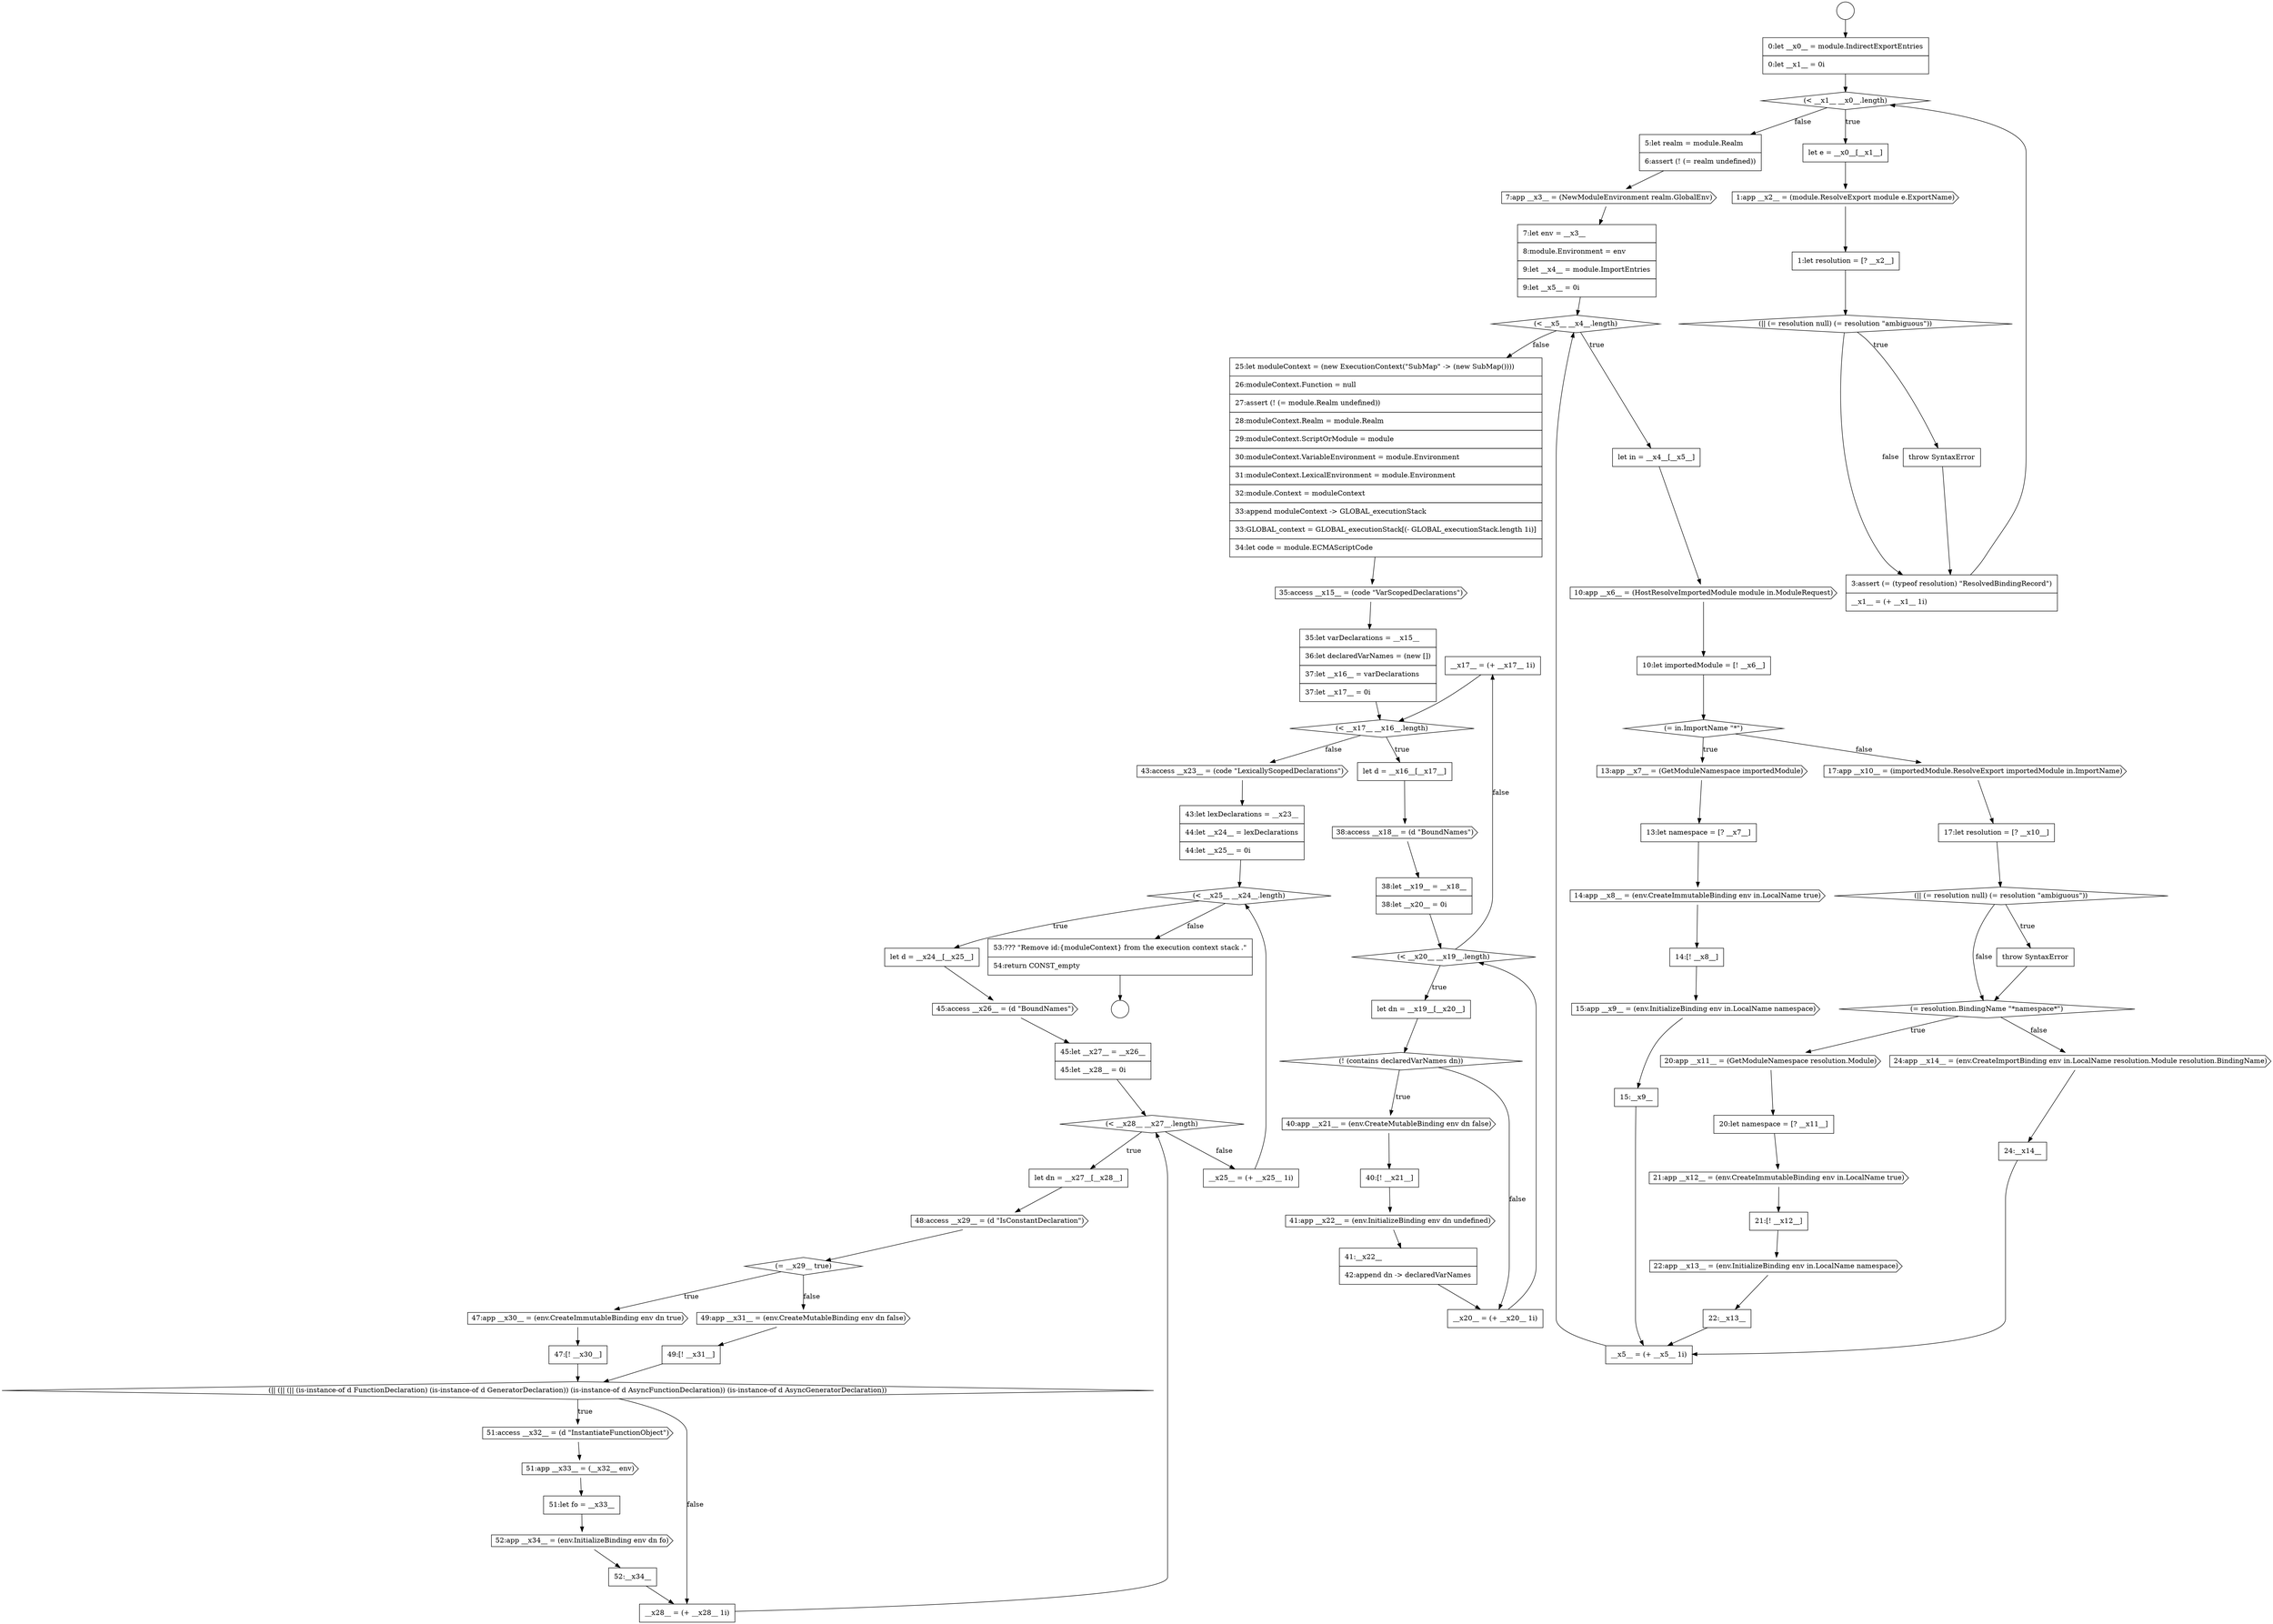 digraph {
  node11409 [shape=none, margin=0, label=<<font color="black">
    <table border="0" cellborder="1" cellspacing="0" cellpadding="10">
      <tr><td align="left">__x17__ = (+ __x17__ 1i)</td></tr>
    </table>
  </font>> color="black" fillcolor="white" style=filled]
  node11382 [shape=diamond, label=<<font color="black">(|| (= resolution null) (= resolution &quot;ambiguous&quot;))</font>> color="black" fillcolor="white" style=filled]
  node11427 [shape=none, margin=0, label=<<font color="black">
    <table border="0" cellborder="1" cellspacing="0" cellpadding="10">
      <tr><td align="left">51:let fo = __x33__</td></tr>
    </table>
  </font>> color="black" fillcolor="white" style=filled]
  node11391 [shape=cds, label=<<font color="black">24:app __x14__ = (env.CreateImportBinding env in.LocalName resolution.Module resolution.BindingName)</font>> color="black" fillcolor="white" style=filled]
  node11397 [shape=diamond, label=<<font color="black">(&lt; __x17__ __x16__.length)</font>> color="black" fillcolor="white" style=filled]
  node11372 [shape=none, margin=0, label=<<font color="black">
    <table border="0" cellborder="1" cellspacing="0" cellpadding="10">
      <tr><td align="left">10:let importedModule = [! __x6__]</td></tr>
    </table>
  </font>> color="black" fillcolor="white" style=filled]
  node11394 [shape=none, margin=0, label=<<font color="black">
    <table border="0" cellborder="1" cellspacing="0" cellpadding="10">
      <tr><td align="left">25:let moduleContext = (new ExecutionContext(&quot;SubMap&quot; -&gt; (new SubMap())))</td></tr>
      <tr><td align="left">26:moduleContext.Function = null</td></tr>
      <tr><td align="left">27:assert (! (= module.Realm undefined))</td></tr>
      <tr><td align="left">28:moduleContext.Realm = module.Realm</td></tr>
      <tr><td align="left">29:moduleContext.ScriptOrModule = module</td></tr>
      <tr><td align="left">30:moduleContext.VariableEnvironment = module.Environment</td></tr>
      <tr><td align="left">31:moduleContext.LexicalEnvironment = module.Environment</td></tr>
      <tr><td align="left">32:module.Context = moduleContext</td></tr>
      <tr><td align="left">33:append moduleContext -&gt; GLOBAL_executionStack</td></tr>
      <tr><td align="left">33:GLOBAL_context = GLOBAL_executionStack[(- GLOBAL_executionStack.length 1i)]</td></tr>
      <tr><td align="left">34:let code = module.ECMAScriptCode</td></tr>
    </table>
  </font>> color="black" fillcolor="white" style=filled]
  node11385 [shape=cds, label=<<font color="black">20:app __x11__ = (GetModuleNamespace resolution.Module)</font>> color="black" fillcolor="white" style=filled]
  node11399 [shape=cds, label=<<font color="black">38:access __x18__ = (d &quot;BoundNames&quot;)</font>> color="black" fillcolor="white" style=filled]
  node11417 [shape=none, margin=0, label=<<font color="black">
    <table border="0" cellborder="1" cellspacing="0" cellpadding="10">
      <tr><td align="left">let dn = __x27__[__x28__]</td></tr>
    </table>
  </font>> color="black" fillcolor="white" style=filled]
  node11426 [shape=cds, label=<<font color="black">51:app __x33__ = (__x32__ env)</font>> color="black" fillcolor="white" style=filled]
  node11421 [shape=none, margin=0, label=<<font color="black">
    <table border="0" cellborder="1" cellspacing="0" cellpadding="10">
      <tr><td align="left">47:[! __x30__]</td></tr>
    </table>
  </font>> color="black" fillcolor="white" style=filled]
  node11431 [shape=none, margin=0, label=<<font color="black">
    <table border="0" cellborder="1" cellspacing="0" cellpadding="10">
      <tr><td align="left">__x25__ = (+ __x25__ 1i)</td></tr>
    </table>
  </font>> color="black" fillcolor="white" style=filled]
  node11416 [shape=diamond, label=<<font color="black">(&lt; __x28__ __x27__.length)</font>> color="black" fillcolor="white" style=filled]
  node11378 [shape=cds, label=<<font color="black">15:app __x9__ = (env.InitializeBinding env in.LocalName namespace)</font>> color="black" fillcolor="white" style=filled]
  node11363 [shape=diamond, label=<<font color="black">(|| (= resolution null) (= resolution &quot;ambiguous&quot;))</font>> color="black" fillcolor="white" style=filled]
  node11404 [shape=cds, label=<<font color="black">40:app __x21__ = (env.CreateMutableBinding env dn false)</font>> color="black" fillcolor="white" style=filled]
  node11389 [shape=cds, label=<<font color="black">22:app __x13__ = (env.InitializeBinding env in.LocalName namespace)</font>> color="black" fillcolor="white" style=filled]
  node11398 [shape=none, margin=0, label=<<font color="black">
    <table border="0" cellborder="1" cellspacing="0" cellpadding="10">
      <tr><td align="left">let d = __x16__[__x17__]</td></tr>
    </table>
  </font>> color="black" fillcolor="white" style=filled]
  node11408 [shape=none, margin=0, label=<<font color="black">
    <table border="0" cellborder="1" cellspacing="0" cellpadding="10">
      <tr><td align="left">__x20__ = (+ __x20__ 1i)</td></tr>
    </table>
  </font>> color="black" fillcolor="white" style=filled]
  node11367 [shape=cds, label=<<font color="black">7:app __x3__ = (NewModuleEnvironment realm.GlobalEnv)</font>> color="black" fillcolor="white" style=filled]
  node11357 [shape=circle label=" " color="black" fillcolor="white" style=filled]
  node11384 [shape=diamond, label=<<font color="black">(= resolution.BindingName &quot;*namespace*&quot;)</font>> color="black" fillcolor="white" style=filled]
  node11413 [shape=none, margin=0, label=<<font color="black">
    <table border="0" cellborder="1" cellspacing="0" cellpadding="10">
      <tr><td align="left">let d = __x24__[__x25__]</td></tr>
    </table>
  </font>> color="black" fillcolor="white" style=filled]
  node11395 [shape=cds, label=<<font color="black">35:access __x15__ = (code &quot;VarScopedDeclarations&quot;)</font>> color="black" fillcolor="white" style=filled]
  node11410 [shape=cds, label=<<font color="black">43:access __x23__ = (code &quot;LexicallyScopedDeclarations&quot;)</font>> color="black" fillcolor="white" style=filled]
  node11424 [shape=diamond, label=<<font color="black">(|| (|| (|| (is-instance-of d FunctionDeclaration) (is-instance-of d GeneratorDeclaration)) (is-instance-of d AsyncFunctionDeclaration)) (is-instance-of d AsyncGeneratorDeclaration))</font>> color="black" fillcolor="white" style=filled]
  node11388 [shape=none, margin=0, label=<<font color="black">
    <table border="0" cellborder="1" cellspacing="0" cellpadding="10">
      <tr><td align="left">21:[! __x12__]</td></tr>
    </table>
  </font>> color="black" fillcolor="white" style=filled]
  node11371 [shape=cds, label=<<font color="black">10:app __x6__ = (HostResolveImportedModule module in.ModuleRequest)</font>> color="black" fillcolor="white" style=filled]
  node11376 [shape=cds, label=<<font color="black">14:app __x8__ = (env.CreateImmutableBinding env in.LocalName true)</font>> color="black" fillcolor="white" style=filled]
  node11420 [shape=cds, label=<<font color="black">47:app __x30__ = (env.CreateImmutableBinding env dn true)</font>> color="black" fillcolor="white" style=filled]
  node11356 [shape=circle label=" " color="black" fillcolor="white" style=filled]
  node11400 [shape=none, margin=0, label=<<font color="black">
    <table border="0" cellborder="1" cellspacing="0" cellpadding="10">
      <tr><td align="left">38:let __x19__ = __x18__</td></tr>
      <tr><td align="left">38:let __x20__ = 0i</td></tr>
    </table>
  </font>> color="black" fillcolor="white" style=filled]
  node11364 [shape=none, margin=0, label=<<font color="black">
    <table border="0" cellborder="1" cellspacing="0" cellpadding="10">
      <tr><td align="left">throw SyntaxError</td></tr>
    </table>
  </font>> color="black" fillcolor="white" style=filled]
  node11403 [shape=diamond, label=<<font color="black">(! (contains declaredVarNames dn))</font>> color="black" fillcolor="white" style=filled]
  node11432 [shape=none, margin=0, label=<<font color="black">
    <table border="0" cellborder="1" cellspacing="0" cellpadding="10">
      <tr><td align="left">53:??? &quot;Remove id:{moduleContext} from the execution context stack .&quot;</td></tr>
      <tr><td align="left">54:return CONST_empty</td></tr>
    </table>
  </font>> color="black" fillcolor="white" style=filled]
  node11360 [shape=none, margin=0, label=<<font color="black">
    <table border="0" cellborder="1" cellspacing="0" cellpadding="10">
      <tr><td align="left">let e = __x0__[__x1__]</td></tr>
    </table>
  </font>> color="black" fillcolor="white" style=filled]
  node11368 [shape=none, margin=0, label=<<font color="black">
    <table border="0" cellborder="1" cellspacing="0" cellpadding="10">
      <tr><td align="left">7:let env = __x3__</td></tr>
      <tr><td align="left">8:module.Environment = env</td></tr>
      <tr><td align="left">9:let __x4__ = module.ImportEntries</td></tr>
      <tr><td align="left">9:let __x5__ = 0i</td></tr>
    </table>
  </font>> color="black" fillcolor="white" style=filled]
  node11407 [shape=none, margin=0, label=<<font color="black">
    <table border="0" cellborder="1" cellspacing="0" cellpadding="10">
      <tr><td align="left">41:__x22__</td></tr>
      <tr><td align="left">42:append dn -&gt; declaredVarNames</td></tr>
    </table>
  </font>> color="black" fillcolor="white" style=filled]
  node11414 [shape=cds, label=<<font color="black">45:access __x26__ = (d &quot;BoundNames&quot;)</font>> color="black" fillcolor="white" style=filled]
  node11379 [shape=none, margin=0, label=<<font color="black">
    <table border="0" cellborder="1" cellspacing="0" cellpadding="10">
      <tr><td align="left">15:__x9__</td></tr>
    </table>
  </font>> color="black" fillcolor="white" style=filled]
  node11396 [shape=none, margin=0, label=<<font color="black">
    <table border="0" cellborder="1" cellspacing="0" cellpadding="10">
      <tr><td align="left">35:let varDeclarations = __x15__</td></tr>
      <tr><td align="left">36:let declaredVarNames = (new [])</td></tr>
      <tr><td align="left">37:let __x16__ = varDeclarations</td></tr>
      <tr><td align="left">37:let __x17__ = 0i</td></tr>
    </table>
  </font>> color="black" fillcolor="white" style=filled]
  node11411 [shape=none, margin=0, label=<<font color="black">
    <table border="0" cellborder="1" cellspacing="0" cellpadding="10">
      <tr><td align="left">43:let lexDeclarations = __x23__</td></tr>
      <tr><td align="left">44:let __x24__ = lexDeclarations</td></tr>
      <tr><td align="left">44:let __x25__ = 0i</td></tr>
    </table>
  </font>> color="black" fillcolor="white" style=filled]
  node11423 [shape=none, margin=0, label=<<font color="black">
    <table border="0" cellborder="1" cellspacing="0" cellpadding="10">
      <tr><td align="left">49:[! __x31__]</td></tr>
    </table>
  </font>> color="black" fillcolor="white" style=filled]
  node11370 [shape=none, margin=0, label=<<font color="black">
    <table border="0" cellborder="1" cellspacing="0" cellpadding="10">
      <tr><td align="left">let in = __x4__[__x5__]</td></tr>
    </table>
  </font>> color="black" fillcolor="white" style=filled]
  node11365 [shape=none, margin=0, label=<<font color="black">
    <table border="0" cellborder="1" cellspacing="0" cellpadding="10">
      <tr><td align="left">3:assert (= (typeof resolution) &quot;ResolvedBindingRecord&quot;)</td></tr>
      <tr><td align="left">__x1__ = (+ __x1__ 1i)</td></tr>
    </table>
  </font>> color="black" fillcolor="white" style=filled]
  node11406 [shape=cds, label=<<font color="black">41:app __x22__ = (env.InitializeBinding env dn undefined)</font>> color="black" fillcolor="white" style=filled]
  node11419 [shape=diamond, label=<<font color="black">(= __x29__ true)</font>> color="black" fillcolor="white" style=filled]
  node11392 [shape=none, margin=0, label=<<font color="black">
    <table border="0" cellborder="1" cellspacing="0" cellpadding="10">
      <tr><td align="left">24:__x14__</td></tr>
    </table>
  </font>> color="black" fillcolor="white" style=filled]
  node11387 [shape=cds, label=<<font color="black">21:app __x12__ = (env.CreateImmutableBinding env in.LocalName true)</font>> color="black" fillcolor="white" style=filled]
  node11375 [shape=none, margin=0, label=<<font color="black">
    <table border="0" cellborder="1" cellspacing="0" cellpadding="10">
      <tr><td align="left">13:let namespace = [? __x7__]</td></tr>
    </table>
  </font>> color="black" fillcolor="white" style=filled]
  node11380 [shape=cds, label=<<font color="black">17:app __x10__ = (importedModule.ResolveExport importedModule in.ImportName)</font>> color="black" fillcolor="white" style=filled]
  node11359 [shape=diamond, label=<<font color="black">(&lt; __x1__ __x0__.length)</font>> color="black" fillcolor="white" style=filled]
  node11361 [shape=cds, label=<<font color="black">1:app __x2__ = (module.ResolveExport module e.ExportName)</font>> color="black" fillcolor="white" style=filled]
  node11402 [shape=none, margin=0, label=<<font color="black">
    <table border="0" cellborder="1" cellspacing="0" cellpadding="10">
      <tr><td align="left">let dn = __x19__[__x20__]</td></tr>
    </table>
  </font>> color="black" fillcolor="white" style=filled]
  node11428 [shape=cds, label=<<font color="black">52:app __x34__ = (env.InitializeBinding env dn fo)</font>> color="black" fillcolor="white" style=filled]
  node11429 [shape=none, margin=0, label=<<font color="black">
    <table border="0" cellborder="1" cellspacing="0" cellpadding="10">
      <tr><td align="left">52:__x34__</td></tr>
    </table>
  </font>> color="black" fillcolor="white" style=filled]
  node11374 [shape=cds, label=<<font color="black">13:app __x7__ = (GetModuleNamespace importedModule)</font>> color="black" fillcolor="white" style=filled]
  node11386 [shape=none, margin=0, label=<<font color="black">
    <table border="0" cellborder="1" cellspacing="0" cellpadding="10">
      <tr><td align="left">20:let namespace = [? __x11__]</td></tr>
    </table>
  </font>> color="black" fillcolor="white" style=filled]
  node11369 [shape=diamond, label=<<font color="black">(&lt; __x5__ __x4__.length)</font>> color="black" fillcolor="white" style=filled]
  node11393 [shape=none, margin=0, label=<<font color="black">
    <table border="0" cellborder="1" cellspacing="0" cellpadding="10">
      <tr><td align="left">__x5__ = (+ __x5__ 1i)</td></tr>
    </table>
  </font>> color="black" fillcolor="white" style=filled]
  node11383 [shape=none, margin=0, label=<<font color="black">
    <table border="0" cellborder="1" cellspacing="0" cellpadding="10">
      <tr><td align="left">throw SyntaxError</td></tr>
    </table>
  </font>> color="black" fillcolor="white" style=filled]
  node11412 [shape=diamond, label=<<font color="black">(&lt; __x25__ __x24__.length)</font>> color="black" fillcolor="white" style=filled]
  node11366 [shape=none, margin=0, label=<<font color="black">
    <table border="0" cellborder="1" cellspacing="0" cellpadding="10">
      <tr><td align="left">5:let realm = module.Realm</td></tr>
      <tr><td align="left">6:assert (! (= realm undefined))</td></tr>
    </table>
  </font>> color="black" fillcolor="white" style=filled]
  node11405 [shape=none, margin=0, label=<<font color="black">
    <table border="0" cellborder="1" cellspacing="0" cellpadding="10">
      <tr><td align="left">40:[! __x21__]</td></tr>
    </table>
  </font>> color="black" fillcolor="white" style=filled]
  node11381 [shape=none, margin=0, label=<<font color="black">
    <table border="0" cellborder="1" cellspacing="0" cellpadding="10">
      <tr><td align="left">17:let resolution = [? __x10__]</td></tr>
    </table>
  </font>> color="black" fillcolor="white" style=filled]
  node11418 [shape=cds, label=<<font color="black">48:access __x29__ = (d &quot;IsConstantDeclaration&quot;)</font>> color="black" fillcolor="white" style=filled]
  node11362 [shape=none, margin=0, label=<<font color="black">
    <table border="0" cellborder="1" cellspacing="0" cellpadding="10">
      <tr><td align="left">1:let resolution = [? __x2__]</td></tr>
    </table>
  </font>> color="black" fillcolor="white" style=filled]
  node11422 [shape=cds, label=<<font color="black">49:app __x31__ = (env.CreateMutableBinding env dn false)</font>> color="black" fillcolor="white" style=filled]
  node11377 [shape=none, margin=0, label=<<font color="black">
    <table border="0" cellborder="1" cellspacing="0" cellpadding="10">
      <tr><td align="left">14:[! __x8__]</td></tr>
    </table>
  </font>> color="black" fillcolor="white" style=filled]
  node11401 [shape=diamond, label=<<font color="black">(&lt; __x20__ __x19__.length)</font>> color="black" fillcolor="white" style=filled]
  node11415 [shape=none, margin=0, label=<<font color="black">
    <table border="0" cellborder="1" cellspacing="0" cellpadding="10">
      <tr><td align="left">45:let __x27__ = __x26__</td></tr>
      <tr><td align="left">45:let __x28__ = 0i</td></tr>
    </table>
  </font>> color="black" fillcolor="white" style=filled]
  node11390 [shape=none, margin=0, label=<<font color="black">
    <table border="0" cellborder="1" cellspacing="0" cellpadding="10">
      <tr><td align="left">22:__x13__</td></tr>
    </table>
  </font>> color="black" fillcolor="white" style=filled]
  node11358 [shape=none, margin=0, label=<<font color="black">
    <table border="0" cellborder="1" cellspacing="0" cellpadding="10">
      <tr><td align="left">0:let __x0__ = module.IndirectExportEntries</td></tr>
      <tr><td align="left">0:let __x1__ = 0i</td></tr>
    </table>
  </font>> color="black" fillcolor="white" style=filled]
  node11425 [shape=cds, label=<<font color="black">51:access __x32__ = (d &quot;InstantiateFunctionObject&quot;)</font>> color="black" fillcolor="white" style=filled]
  node11373 [shape=diamond, label=<<font color="black">(= in.ImportName &quot;*&quot;)</font>> color="black" fillcolor="white" style=filled]
  node11430 [shape=none, margin=0, label=<<font color="black">
    <table border="0" cellborder="1" cellspacing="0" cellpadding="10">
      <tr><td align="left">__x28__ = (+ __x28__ 1i)</td></tr>
    </table>
  </font>> color="black" fillcolor="white" style=filled]
  node11389 -> node11390 [ color="black"]
  node11396 -> node11397 [ color="black"]
  node11391 -> node11392 [ color="black"]
  node11407 -> node11408 [ color="black"]
  node11385 -> node11386 [ color="black"]
  node11422 -> node11423 [ color="black"]
  node11420 -> node11421 [ color="black"]
  node11430 -> node11416 [ color="black"]
  node11393 -> node11369 [ color="black"]
  node11377 -> node11378 [ color="black"]
  node11361 -> node11362 [ color="black"]
  node11392 -> node11393 [ color="black"]
  node11432 -> node11357 [ color="black"]
  node11395 -> node11396 [ color="black"]
  node11364 -> node11365 [ color="black"]
  node11405 -> node11406 [ color="black"]
  node11369 -> node11370 [label=<<font color="black">true</font>> color="black"]
  node11369 -> node11394 [label=<<font color="black">false</font>> color="black"]
  node11370 -> node11371 [ color="black"]
  node11408 -> node11401 [ color="black"]
  node11374 -> node11375 [ color="black"]
  node11427 -> node11428 [ color="black"]
  node11386 -> node11387 [ color="black"]
  node11394 -> node11395 [ color="black"]
  node11406 -> node11407 [ color="black"]
  node11371 -> node11372 [ color="black"]
  node11425 -> node11426 [ color="black"]
  node11419 -> node11420 [label=<<font color="black">true</font>> color="black"]
  node11419 -> node11422 [label=<<font color="black">false</font>> color="black"]
  node11376 -> node11377 [ color="black"]
  node11402 -> node11403 [ color="black"]
  node11421 -> node11424 [ color="black"]
  node11401 -> node11402 [label=<<font color="black">true</font>> color="black"]
  node11401 -> node11409 [label=<<font color="black">false</font>> color="black"]
  node11390 -> node11393 [ color="black"]
  node11379 -> node11393 [ color="black"]
  node11367 -> node11368 [ color="black"]
  node11372 -> node11373 [ color="black"]
  node11410 -> node11411 [ color="black"]
  node11383 -> node11384 [ color="black"]
  node11366 -> node11367 [ color="black"]
  node11356 -> node11358 [ color="black"]
  node11387 -> node11388 [ color="black"]
  node11404 -> node11405 [ color="black"]
  node11424 -> node11425 [label=<<font color="black">true</font>> color="black"]
  node11424 -> node11430 [label=<<font color="black">false</font>> color="black"]
  node11380 -> node11381 [ color="black"]
  node11363 -> node11364 [label=<<font color="black">true</font>> color="black"]
  node11363 -> node11365 [label=<<font color="black">false</font>> color="black"]
  node11359 -> node11360 [label=<<font color="black">true</font>> color="black"]
  node11359 -> node11366 [label=<<font color="black">false</font>> color="black"]
  node11412 -> node11413 [label=<<font color="black">true</font>> color="black"]
  node11412 -> node11432 [label=<<font color="black">false</font>> color="black"]
  node11368 -> node11369 [ color="black"]
  node11382 -> node11383 [label=<<font color="black">true</font>> color="black"]
  node11382 -> node11384 [label=<<font color="black">false</font>> color="black"]
  node11381 -> node11382 [ color="black"]
  node11409 -> node11397 [ color="black"]
  node11397 -> node11398 [label=<<font color="black">true</font>> color="black"]
  node11397 -> node11410 [label=<<font color="black">false</font>> color="black"]
  node11378 -> node11379 [ color="black"]
  node11413 -> node11414 [ color="black"]
  node11426 -> node11427 [ color="black"]
  node11417 -> node11418 [ color="black"]
  node11403 -> node11404 [label=<<font color="black">true</font>> color="black"]
  node11403 -> node11408 [label=<<font color="black">false</font>> color="black"]
  node11411 -> node11412 [ color="black"]
  node11416 -> node11417 [label=<<font color="black">true</font>> color="black"]
  node11416 -> node11431 [label=<<font color="black">false</font>> color="black"]
  node11358 -> node11359 [ color="black"]
  node11423 -> node11424 [ color="black"]
  node11431 -> node11412 [ color="black"]
  node11384 -> node11385 [label=<<font color="black">true</font>> color="black"]
  node11384 -> node11391 [label=<<font color="black">false</font>> color="black"]
  node11360 -> node11361 [ color="black"]
  node11365 -> node11359 [ color="black"]
  node11388 -> node11389 [ color="black"]
  node11399 -> node11400 [ color="black"]
  node11362 -> node11363 [ color="black"]
  node11414 -> node11415 [ color="black"]
  node11375 -> node11376 [ color="black"]
  node11428 -> node11429 [ color="black"]
  node11418 -> node11419 [ color="black"]
  node11373 -> node11374 [label=<<font color="black">true</font>> color="black"]
  node11373 -> node11380 [label=<<font color="black">false</font>> color="black"]
  node11398 -> node11399 [ color="black"]
  node11415 -> node11416 [ color="black"]
  node11429 -> node11430 [ color="black"]
  node11400 -> node11401 [ color="black"]
}
